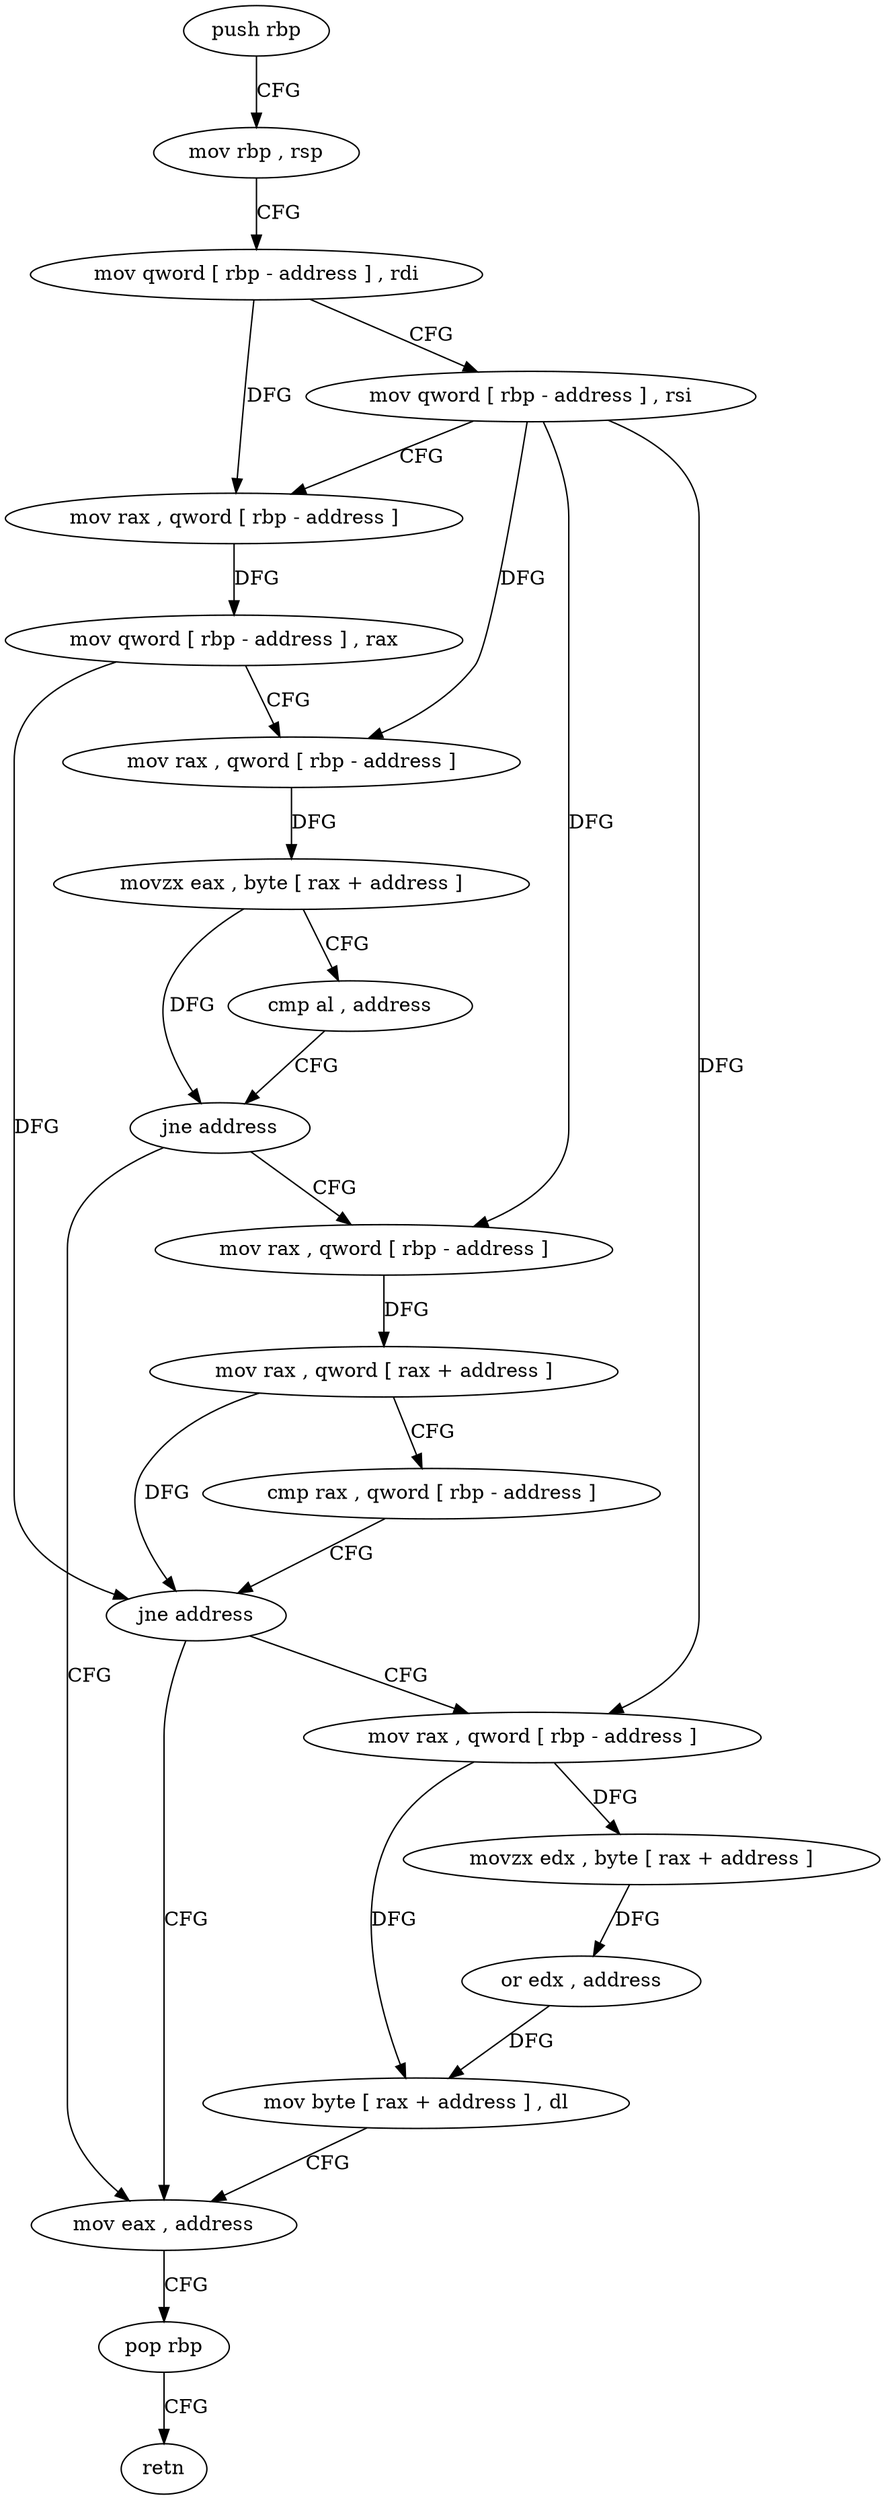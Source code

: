 digraph "func" {
"4415039" [label = "push rbp" ]
"4415040" [label = "mov rbp , rsp" ]
"4415043" [label = "mov qword [ rbp - address ] , rdi" ]
"4415047" [label = "mov qword [ rbp - address ] , rsi" ]
"4415051" [label = "mov rax , qword [ rbp - address ]" ]
"4415055" [label = "mov qword [ rbp - address ] , rax" ]
"4415059" [label = "mov rax , qword [ rbp - address ]" ]
"4415063" [label = "movzx eax , byte [ rax + address ]" ]
"4415067" [label = "cmp al , address" ]
"4415069" [label = "jne address" ]
"4415099" [label = "mov eax , address" ]
"4415071" [label = "mov rax , qword [ rbp - address ]" ]
"4415104" [label = "pop rbp" ]
"4415105" [label = "retn" ]
"4415075" [label = "mov rax , qword [ rax + address ]" ]
"4415079" [label = "cmp rax , qword [ rbp - address ]" ]
"4415083" [label = "jne address" ]
"4415085" [label = "mov rax , qword [ rbp - address ]" ]
"4415089" [label = "movzx edx , byte [ rax + address ]" ]
"4415093" [label = "or edx , address" ]
"4415096" [label = "mov byte [ rax + address ] , dl" ]
"4415039" -> "4415040" [ label = "CFG" ]
"4415040" -> "4415043" [ label = "CFG" ]
"4415043" -> "4415047" [ label = "CFG" ]
"4415043" -> "4415051" [ label = "DFG" ]
"4415047" -> "4415051" [ label = "CFG" ]
"4415047" -> "4415059" [ label = "DFG" ]
"4415047" -> "4415071" [ label = "DFG" ]
"4415047" -> "4415085" [ label = "DFG" ]
"4415051" -> "4415055" [ label = "DFG" ]
"4415055" -> "4415059" [ label = "CFG" ]
"4415055" -> "4415083" [ label = "DFG" ]
"4415059" -> "4415063" [ label = "DFG" ]
"4415063" -> "4415067" [ label = "CFG" ]
"4415063" -> "4415069" [ label = "DFG" ]
"4415067" -> "4415069" [ label = "CFG" ]
"4415069" -> "4415099" [ label = "CFG" ]
"4415069" -> "4415071" [ label = "CFG" ]
"4415099" -> "4415104" [ label = "CFG" ]
"4415071" -> "4415075" [ label = "DFG" ]
"4415104" -> "4415105" [ label = "CFG" ]
"4415075" -> "4415079" [ label = "CFG" ]
"4415075" -> "4415083" [ label = "DFG" ]
"4415079" -> "4415083" [ label = "CFG" ]
"4415083" -> "4415099" [ label = "CFG" ]
"4415083" -> "4415085" [ label = "CFG" ]
"4415085" -> "4415089" [ label = "DFG" ]
"4415085" -> "4415096" [ label = "DFG" ]
"4415089" -> "4415093" [ label = "DFG" ]
"4415093" -> "4415096" [ label = "DFG" ]
"4415096" -> "4415099" [ label = "CFG" ]
}
